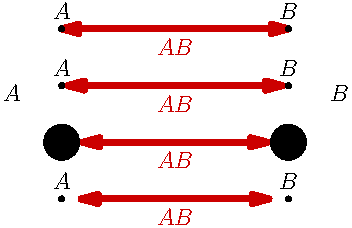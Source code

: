 size(0,0);
pair A=(0,0), B=(4cm,0);
path line=A--B;
transform TD=shift(0,-cm);
transform TR=shift(2.5cm,0);

defaultpen(linewidth(3bp));

draw("$AB$",line,.8red,Arrows(3mm));  
draw("$A$",A,N); draw("$B$",B,N);

draw("$AB$",TD*line,.8red,Arrows(3mm),PenMargins);  
draw("$A$",TD*A,N); draw("$B$",TD*B,N);

draw("$AB$",TD^2*line,.8red,Arrows(3mm),DotMargins);  
dot("$A$",TD^2*A,dotfactor*NW); dot("$B$",TD^2*B,dotfactor*NE);

margin BigMargins=Margin(2,2);
draw("$AB$",TD^3*line,.8red,Arrows(3mm),BigMargins);  
draw("$A$",TD^3*A,N); draw("$B$",TD^3*B,N);

